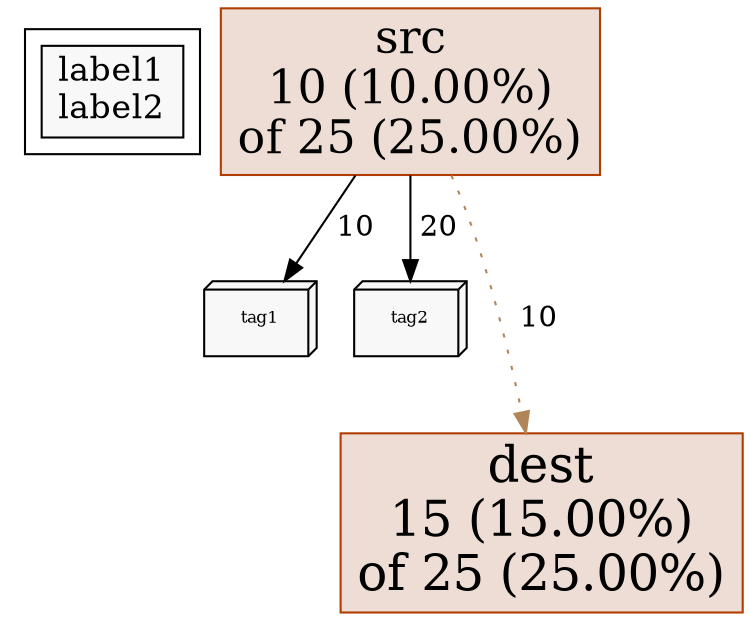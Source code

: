 digraph "testtitle" {
node [style=filled fillcolor="#f8f8f8"]
subgraph cluster_L { "label1" [shape=box fontsize=16 label="label1\llabel2\l" tooltip="testtitle"] }
N1 [label="src\n10 (10.00%)\nof 25 (25.00%)" id="node1" fontsize=22 shape=box tooltip="src (25)" color="#b23c00" fillcolor="#edddd5"]
N1_0 [label = "tag1" id="N1_0" fontsize=8 shape=box3d tooltip="10"]
N1 -> N1_0 [label=" 10" weight=100 tooltip="10" labeltooltip="10"]
NN1_0 [label = "tag2" id="NN1_0" fontsize=8 shape=box3d tooltip="20"]
N1 -> NN1_0 [label=" 20" weight=100 tooltip="20" labeltooltip="20"]
N2 [label="dest\n15 (15.00%)\nof 25 (25.00%)" id="node2" fontsize=24 shape=box tooltip="dest (25)" color="#b23c00" fillcolor="#edddd5"]
N1 -> N2 [label=" 10" weight=11 color="#b28559" tooltip="src ... dest (10)" labeltooltip="src ... dest (10)" style="dotted" minlen=2]
}
